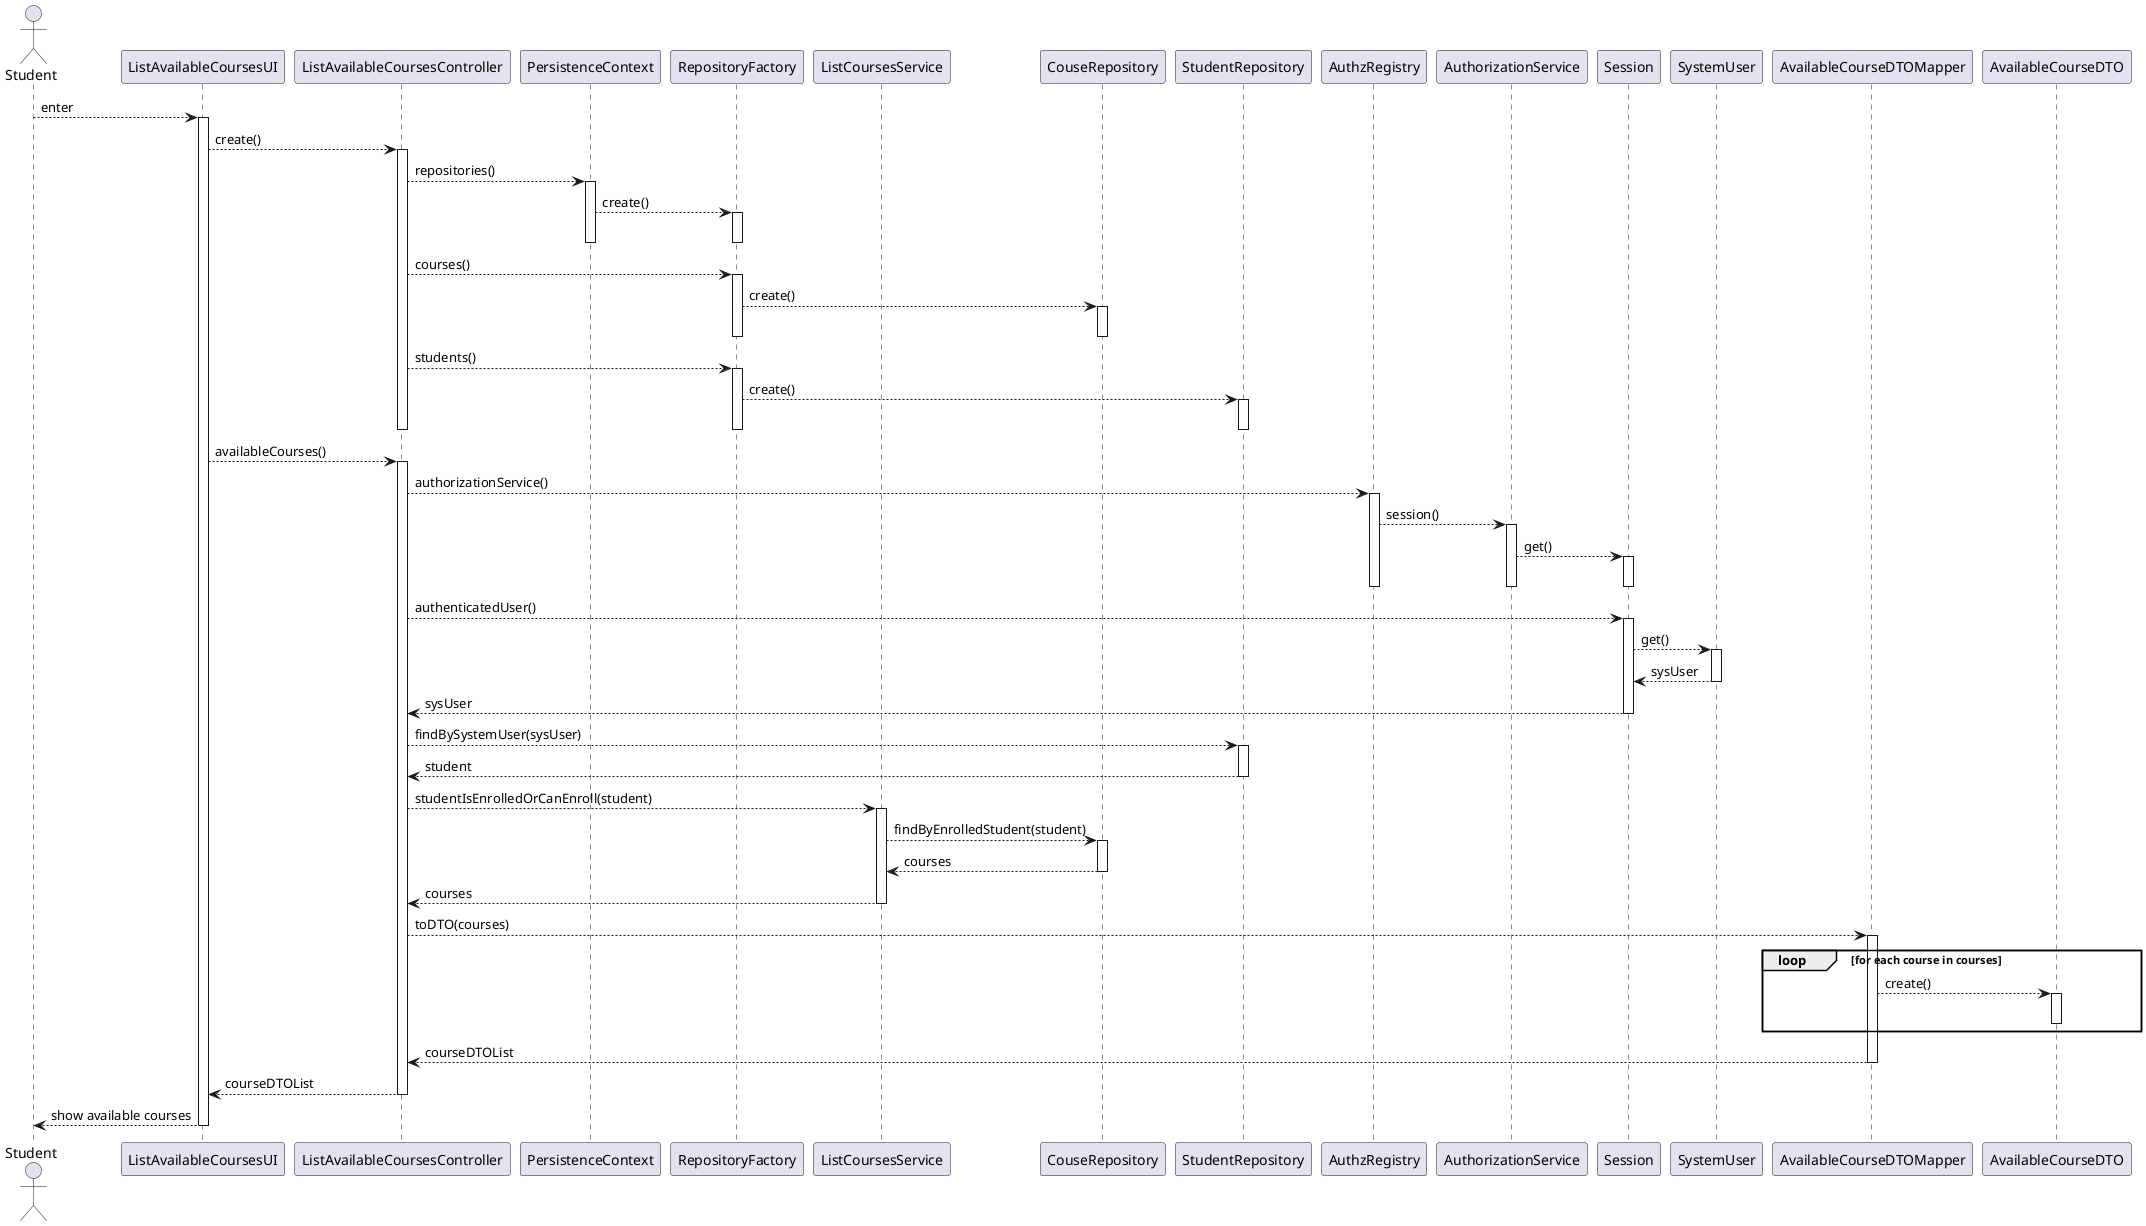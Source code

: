 @startuml

actor Student as user
participant ListAvailableCoursesUI as ui
participant ListAvailableCoursesController as ctrl

participant PersistenceContext as ctx
participant RepositoryFactory as rep_fac

participant ListCoursesService as svc

participant CouseRepository as c_repo
participant StudentRepository as s_repo

participant AuthzRegistry as authreg
participant AuthorizationService as authsvc
participant Session as sess
participant SystemUser as sys_usr


participant AvailableCourseDTOMapper as mapper
participant AvailableCourseDTO as dto

' participant Course as course

user --> ui : enter

activate ui
    ui --> ctrl : create()
    activate ctrl
        ctrl --> ctx : repositories()
        activate ctx
            ctx --> rep_fac : create()
            activate rep_fac
            deactivate rep_fac
        deactivate ctx

        ctrl --> rep_fac : courses()
        activate rep_fac
            rep_fac --> c_repo : create()
            activate c_repo
            deactivate c_repo
        deactivate rep_fac

        ctrl --> rep_fac : students()
        activate rep_fac
            rep_fac --> s_repo : create()
            activate s_repo
            deactivate s_repo
        deactivate rep_fac
    deactivate ctrl

    ui --> ctrl : availableCourses()
    activate ctrl
        ctrl --> authreg : authorizationService()
        activate authreg
            authreg --> authsvc : session()
            activate authsvc
                authsvc --> sess : get()
                activate sess
                deactivate sess
            deactivate authsvc
        deactivate authreg

        ctrl --> sess : authenticatedUser()
        activate sess
            sess --> sys_usr : get()
            activate sys_usr
                sys_usr --> sess : sysUser
            deactivate sys_usr

            sess --> ctrl : sysUser
        deactivate sess

        ctrl --> s_repo : findBySystemUser(sysUser)
        activate s_repo
            s_repo --> ctrl : student
        deactivate s_repo

        ctrl --> svc : studentIsEnrolledOrCanEnroll(student)
        activate svc
            svc --> c_repo : findByEnrolledStudent(student)

            activate c_repo
                c_repo --> svc : courses
            deactivate c_repo

            svc --> ctrl : courses
        deactivate svc

        ctrl --> mapper: toDTO(courses)
        activate mapper
            loop for each course in courses
                mapper --> dto: create()
                activate dto
                deactivate dto
            end loop
            mapper --> ctrl: courseDTOList
        deactivate mapper

        ctrl --> ui : courseDTOList
    deactivate ctrl

    ui --> user : show available courses
deactivate ui

@enduml
